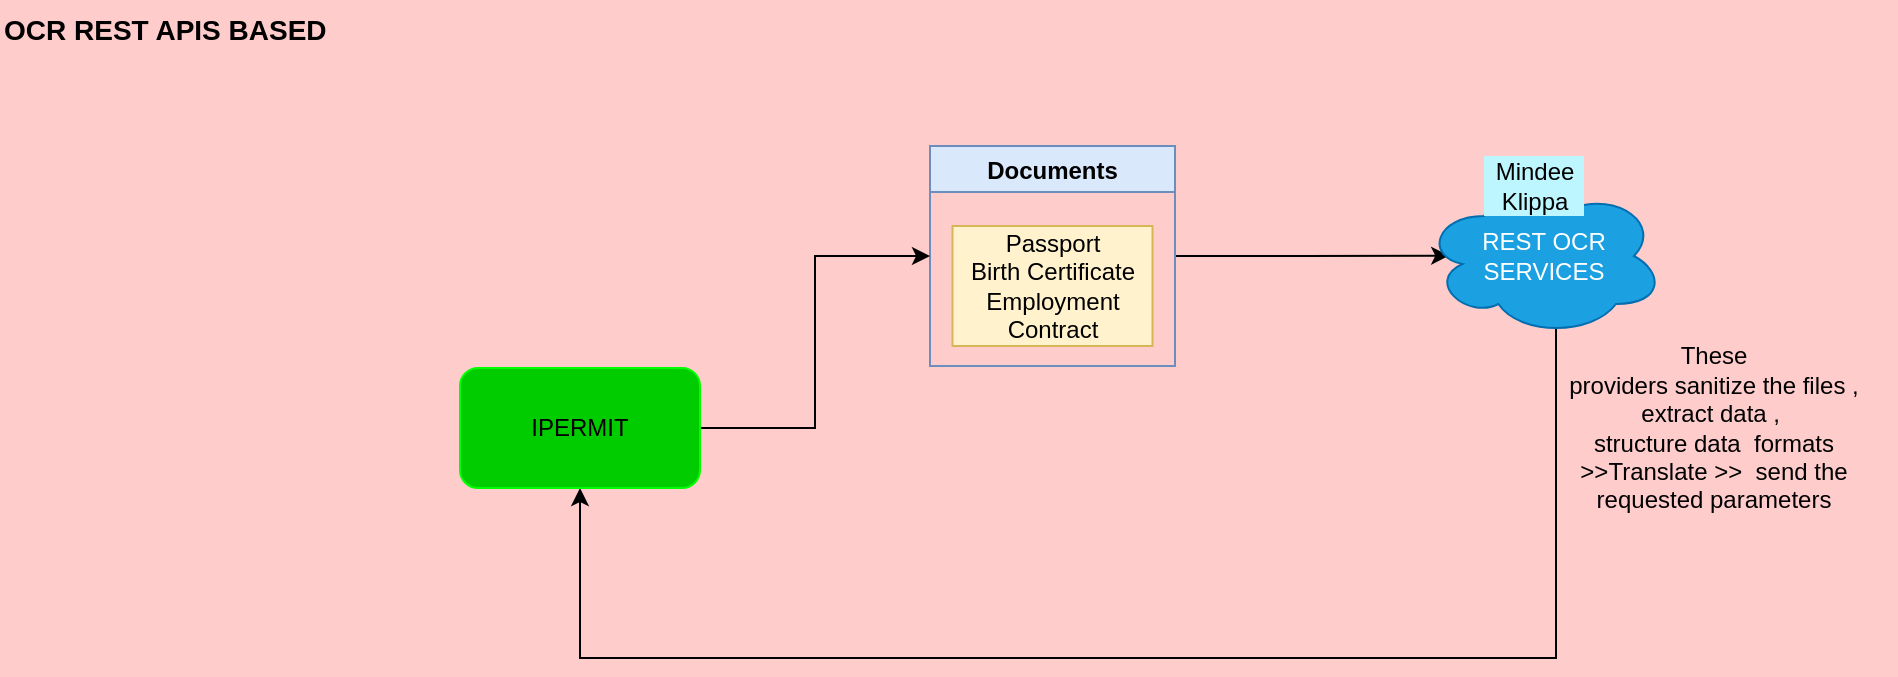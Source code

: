 <mxfile version="17.4.0" type="github">
  <diagram id="66ICu8R35jpRn7LBF2Qq" name="Page-1">
    <mxGraphModel dx="1865" dy="547" grid="0" gridSize="10" guides="1" tooltips="1" connect="1" arrows="1" fold="1" page="1" pageScale="1" pageWidth="827" pageHeight="1169" background="#FFCCCC" math="0" shadow="0">
      <root>
        <mxCell id="0" />
        <mxCell id="1" parent="0" />
        <mxCell id="4yIgp8YZ1Vs8MLATzpHQ-2" style="edgeStyle=orthogonalEdgeStyle;rounded=0;orthogonalLoop=1;jettySize=auto;html=1;exitX=1;exitY=0.5;exitDx=0;exitDy=0;entryX=0.105;entryY=0.498;entryDx=0;entryDy=0;entryPerimeter=0;" edge="1" parent="1" source="LLvebhQf9_cgqPC14got-1" target="LLvebhQf9_cgqPC14got-3">
          <mxGeometry relative="1" as="geometry" />
        </mxCell>
        <mxCell id="LLvebhQf9_cgqPC14got-1" value="Documents" style="swimlane;fillColor=#dae8fc;strokeColor=#6c8ebf;" parent="1" vertex="1">
          <mxGeometry x="13" y="85" width="122.5" height="110" as="geometry" />
        </mxCell>
        <mxCell id="LLvebhQf9_cgqPC14got-21" value="Passport&lt;br&gt;Birth Certificate&lt;br&gt;Employment &lt;br&gt;Contract" style="text;html=1;align=center;verticalAlign=middle;resizable=0;points=[];autosize=1;strokeColor=#d6b656;fillColor=#fff2cc;" parent="LLvebhQf9_cgqPC14got-1" vertex="1">
          <mxGeometry x="11.25" y="40" width="100" height="60" as="geometry" />
        </mxCell>
        <mxCell id="LLvebhQf9_cgqPC14got-2" value="OCR REST APIS BASED" style="text;html=1;align=left;verticalAlign=middle;whiteSpace=wrap;rounded=0;dashed=1;fontStyle=1;fontSize=14;" parent="1" vertex="1">
          <mxGeometry x="-452" y="12" width="170" height="30" as="geometry" />
        </mxCell>
        <mxCell id="4yIgp8YZ1Vs8MLATzpHQ-1" style="edgeStyle=orthogonalEdgeStyle;rounded=0;orthogonalLoop=1;jettySize=auto;html=1;exitX=0.55;exitY=0.95;exitDx=0;exitDy=0;exitPerimeter=0;entryX=0.5;entryY=1;entryDx=0;entryDy=0;" edge="1" parent="1" source="LLvebhQf9_cgqPC14got-3" target="LLvebhQf9_cgqPC14got-13">
          <mxGeometry relative="1" as="geometry">
            <Array as="points">
              <mxPoint x="326" y="341" />
              <mxPoint x="-162" y="341" />
            </Array>
          </mxGeometry>
        </mxCell>
        <mxCell id="LLvebhQf9_cgqPC14got-3" value="REST OCR SERVICES" style="ellipse;shape=cloud;whiteSpace=wrap;html=1;fillColor=#1ba1e2;fontColor=#ffffff;strokeColor=#006EAF;" parent="1" vertex="1">
          <mxGeometry x="260" y="100" width="120" height="80" as="geometry" />
        </mxCell>
        <mxCell id="LLvebhQf9_cgqPC14got-14" style="edgeStyle=orthogonalEdgeStyle;rounded=0;orthogonalLoop=1;jettySize=auto;html=1;entryX=0;entryY=0.5;entryDx=0;entryDy=0;" parent="1" source="LLvebhQf9_cgqPC14got-13" target="LLvebhQf9_cgqPC14got-1" edge="1">
          <mxGeometry relative="1" as="geometry" />
        </mxCell>
        <mxCell id="LLvebhQf9_cgqPC14got-13" value="IPERMIT" style="rounded=1;whiteSpace=wrap;html=1;fillColor=#00CC00;strokeColor=#00FF00;" parent="1" vertex="1">
          <mxGeometry x="-222" y="196" width="120" height="60" as="geometry" />
        </mxCell>
        <mxCell id="LLvebhQf9_cgqPC14got-17" value="Mindee&lt;br&gt;Klippa" style="text;html=1;align=center;verticalAlign=middle;resizable=0;points=[];autosize=1;strokeColor=none;fillColor=#BDF6FF;" parent="1" vertex="1">
          <mxGeometry x="290" y="90" width="50" height="30" as="geometry" />
        </mxCell>
        <mxCell id="4yIgp8YZ1Vs8MLATzpHQ-3" value="These&lt;br/&gt;providers sanitize the files , extract data ,&amp;nbsp;&lt;br/&gt;structure data&amp;nbsp; formats&lt;br/&gt;&amp;gt;&amp;gt;Translate &amp;gt;&amp;gt;&amp;nbsp; send the&lt;br/&gt;requested parameters" style="text;html=1;strokeColor=none;fillColor=none;align=center;verticalAlign=middle;whiteSpace=wrap;rounded=0;" vertex="1" parent="1">
          <mxGeometry x="314" y="211" width="182" height="30" as="geometry" />
        </mxCell>
      </root>
    </mxGraphModel>
  </diagram>
</mxfile>
